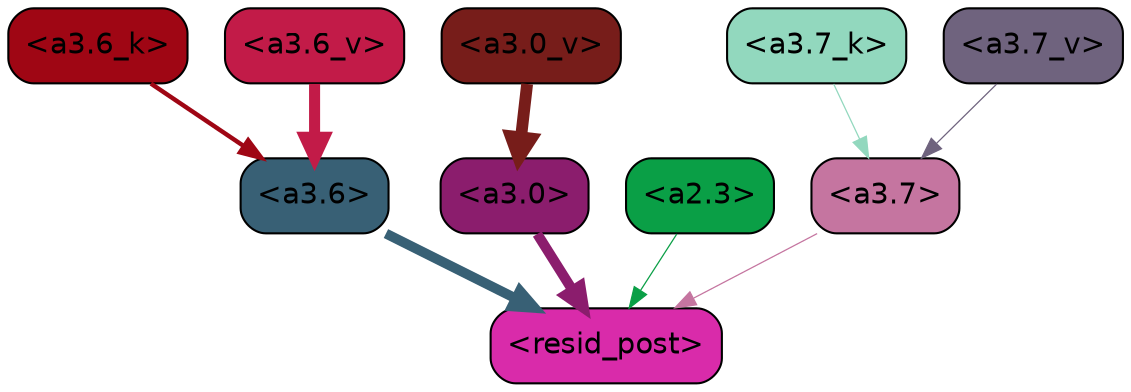 strict digraph "" {
	graph [bgcolor=transparent,
		layout=dot,
		overlap=false,
		splines=true
	];
	"<a3.7>"	[color=black,
		fillcolor="#c575a0",
		fontname=Helvetica,
		shape=box,
		style="filled, rounded"];
	"<resid_post>"	[color=black,
		fillcolor="#d92baa",
		fontname=Helvetica,
		shape=box,
		style="filled, rounded"];
	"<a3.7>" -> "<resid_post>"	[color="#c575a0",
		penwidth=0.6];
	"<a3.6>"	[color=black,
		fillcolor="#386075",
		fontname=Helvetica,
		shape=box,
		style="filled, rounded"];
	"<a3.6>" -> "<resid_post>"	[color="#386075",
		penwidth=4.746312499046326];
	"<a3.0>"	[color=black,
		fillcolor="#8b1d6d",
		fontname=Helvetica,
		shape=box,
		style="filled, rounded"];
	"<a3.0>" -> "<resid_post>"	[color="#8b1d6d",
		penwidth=4.896343111991882];
	"<a2.3>"	[color=black,
		fillcolor="#0a9f46",
		fontname=Helvetica,
		shape=box,
		style="filled, rounded"];
	"<a2.3>" -> "<resid_post>"	[color="#0a9f46",
		penwidth=0.6];
	"<a3.7_k>"	[color=black,
		fillcolor="#92d8be",
		fontname=Helvetica,
		shape=box,
		style="filled, rounded"];
	"<a3.7_k>" -> "<a3.7>"	[color="#92d8be",
		penwidth=0.6];
	"<a3.6_k>"	[color=black,
		fillcolor="#9f0614",
		fontname=Helvetica,
		shape=box,
		style="filled, rounded"];
	"<a3.6_k>" -> "<a3.6>"	[color="#9f0614",
		penwidth=2.13908451795578];
	"<a3.7_v>"	[color=black,
		fillcolor="#6f637e",
		fontname=Helvetica,
		shape=box,
		style="filled, rounded"];
	"<a3.7_v>" -> "<a3.7>"	[color="#6f637e",
		penwidth=0.6];
	"<a3.6_v>"	[color=black,
		fillcolor="#c21b48",
		fontname=Helvetica,
		shape=box,
		style="filled, rounded"];
	"<a3.6_v>" -> "<a3.6>"	[color="#c21b48",
		penwidth=5.297133803367615];
	"<a3.0_v>"	[color=black,
		fillcolor="#771d1a",
		fontname=Helvetica,
		shape=box,
		style="filled, rounded"];
	"<a3.0_v>" -> "<a3.0>"	[color="#771d1a",
		penwidth=5.680712580680847];
}
